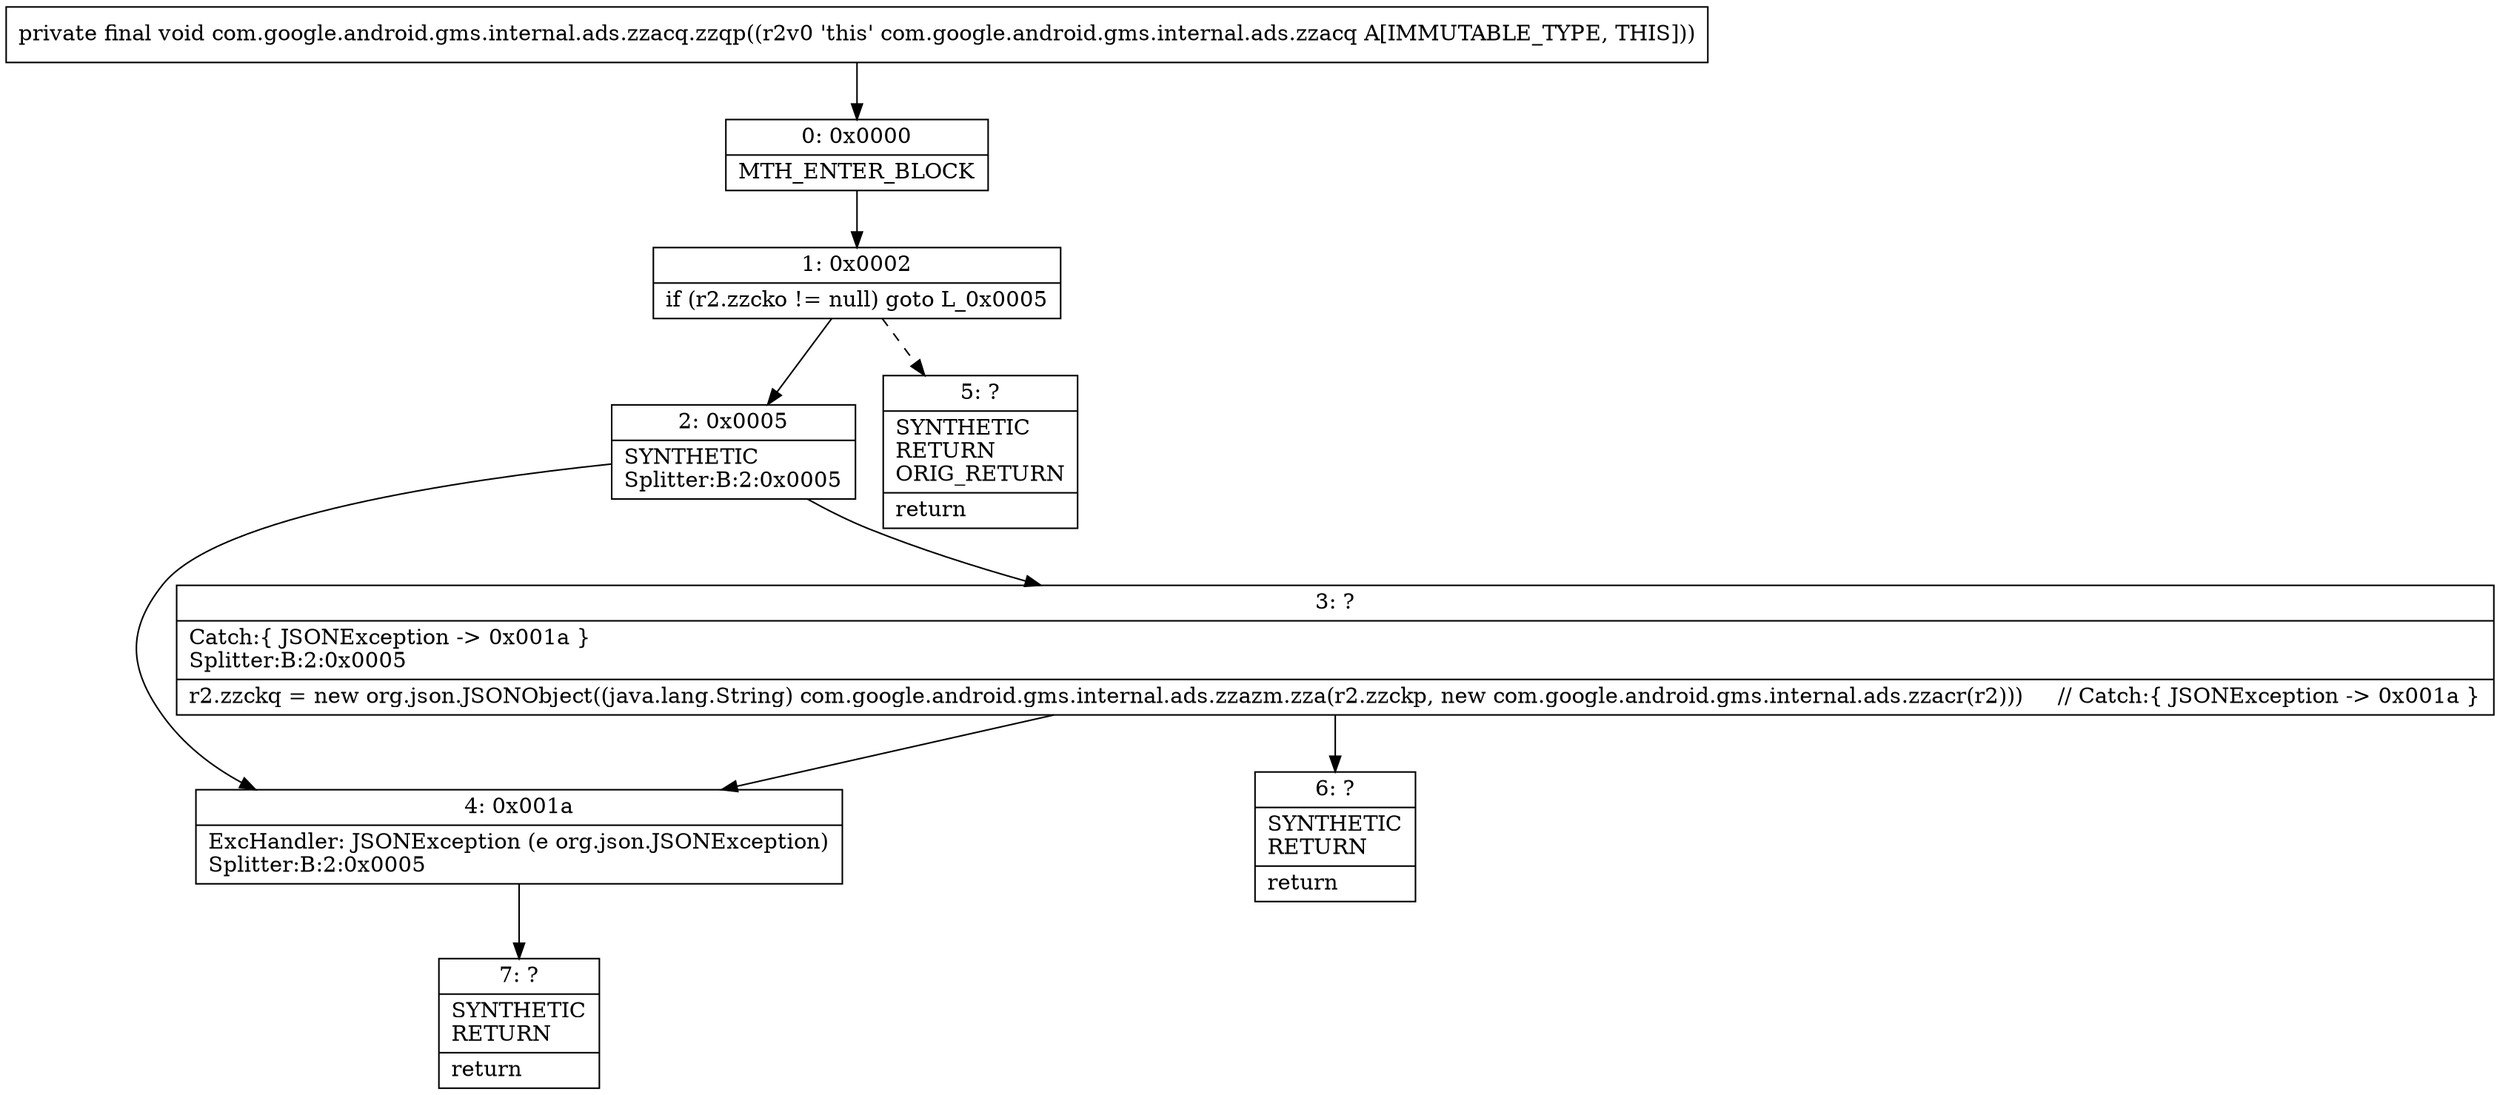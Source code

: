 digraph "CFG forcom.google.android.gms.internal.ads.zzacq.zzqp()V" {
Node_0 [shape=record,label="{0\:\ 0x0000|MTH_ENTER_BLOCK\l}"];
Node_1 [shape=record,label="{1\:\ 0x0002|if (r2.zzcko != null) goto L_0x0005\l}"];
Node_2 [shape=record,label="{2\:\ 0x0005|SYNTHETIC\lSplitter:B:2:0x0005\l}"];
Node_3 [shape=record,label="{3\:\ ?|Catch:\{ JSONException \-\> 0x001a \}\lSplitter:B:2:0x0005\l|r2.zzckq = new org.json.JSONObject((java.lang.String) com.google.android.gms.internal.ads.zzazm.zza(r2.zzckp, new com.google.android.gms.internal.ads.zzacr(r2)))     \/\/ Catch:\{ JSONException \-\> 0x001a \}\l}"];
Node_4 [shape=record,label="{4\:\ 0x001a|ExcHandler: JSONException (e org.json.JSONException)\lSplitter:B:2:0x0005\l}"];
Node_5 [shape=record,label="{5\:\ ?|SYNTHETIC\lRETURN\lORIG_RETURN\l|return\l}"];
Node_6 [shape=record,label="{6\:\ ?|SYNTHETIC\lRETURN\l|return\l}"];
Node_7 [shape=record,label="{7\:\ ?|SYNTHETIC\lRETURN\l|return\l}"];
MethodNode[shape=record,label="{private final void com.google.android.gms.internal.ads.zzacq.zzqp((r2v0 'this' com.google.android.gms.internal.ads.zzacq A[IMMUTABLE_TYPE, THIS])) }"];
MethodNode -> Node_0;
Node_0 -> Node_1;
Node_1 -> Node_2;
Node_1 -> Node_5[style=dashed];
Node_2 -> Node_3;
Node_2 -> Node_4;
Node_3 -> Node_4;
Node_3 -> Node_6;
Node_4 -> Node_7;
}


